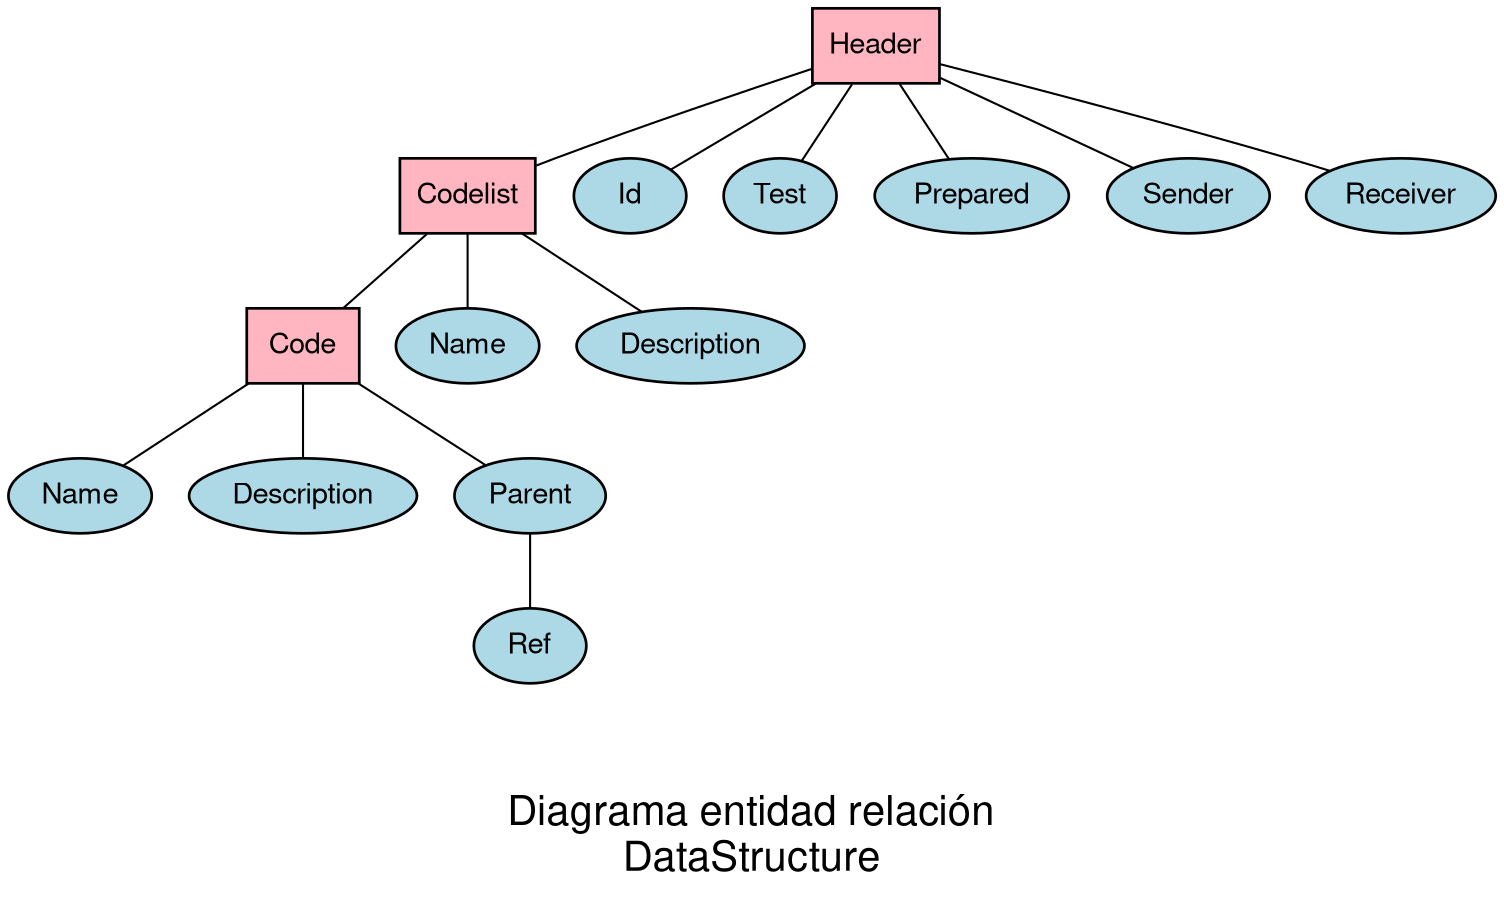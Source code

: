 #dot -Tpng file.gv -o file.png | kitty icat responsab.png

graph ER {
	fontname="Helvetica,Arial,sans-serif"
	node [fontname="Helvetica,Arial,sans-serif"]
	edge [fontname="Helvetica,Arial,sans-serif"]
	layout=dot
	node [shape=box,style=filled,fillcolor=lightpink,penwidth=1.3]; Header; Codelist; Code;
	node [shape=ellipse,style=filled,fillcolor=lightblue,penwidth=1.3]; Id; Test; Prepared; Sender; Receiver; Name; Description; Name2[label="Name"]; Description2[label="Description"];Parent; Ref;
	node [shape=diamond,style=filled,fillcolor=lightgreen,penwidth=1.3]; 

  Header -- Id;
  Header -- Test;
  Header -- Prepared;
  Header -- Sender;
  Header -- Receiver;

  Header -- Codelist;

  Codelist -- Name;
  Codelist -- Code;
  Codelist -- Description;

  Code -- Name2;
  Code -- Description2;
  Code -- Parent;

  Parent -- Ref;
  

	label = "\n\nDiagrama entidad relación\nDataStructure";
	fontsize=20;
}

